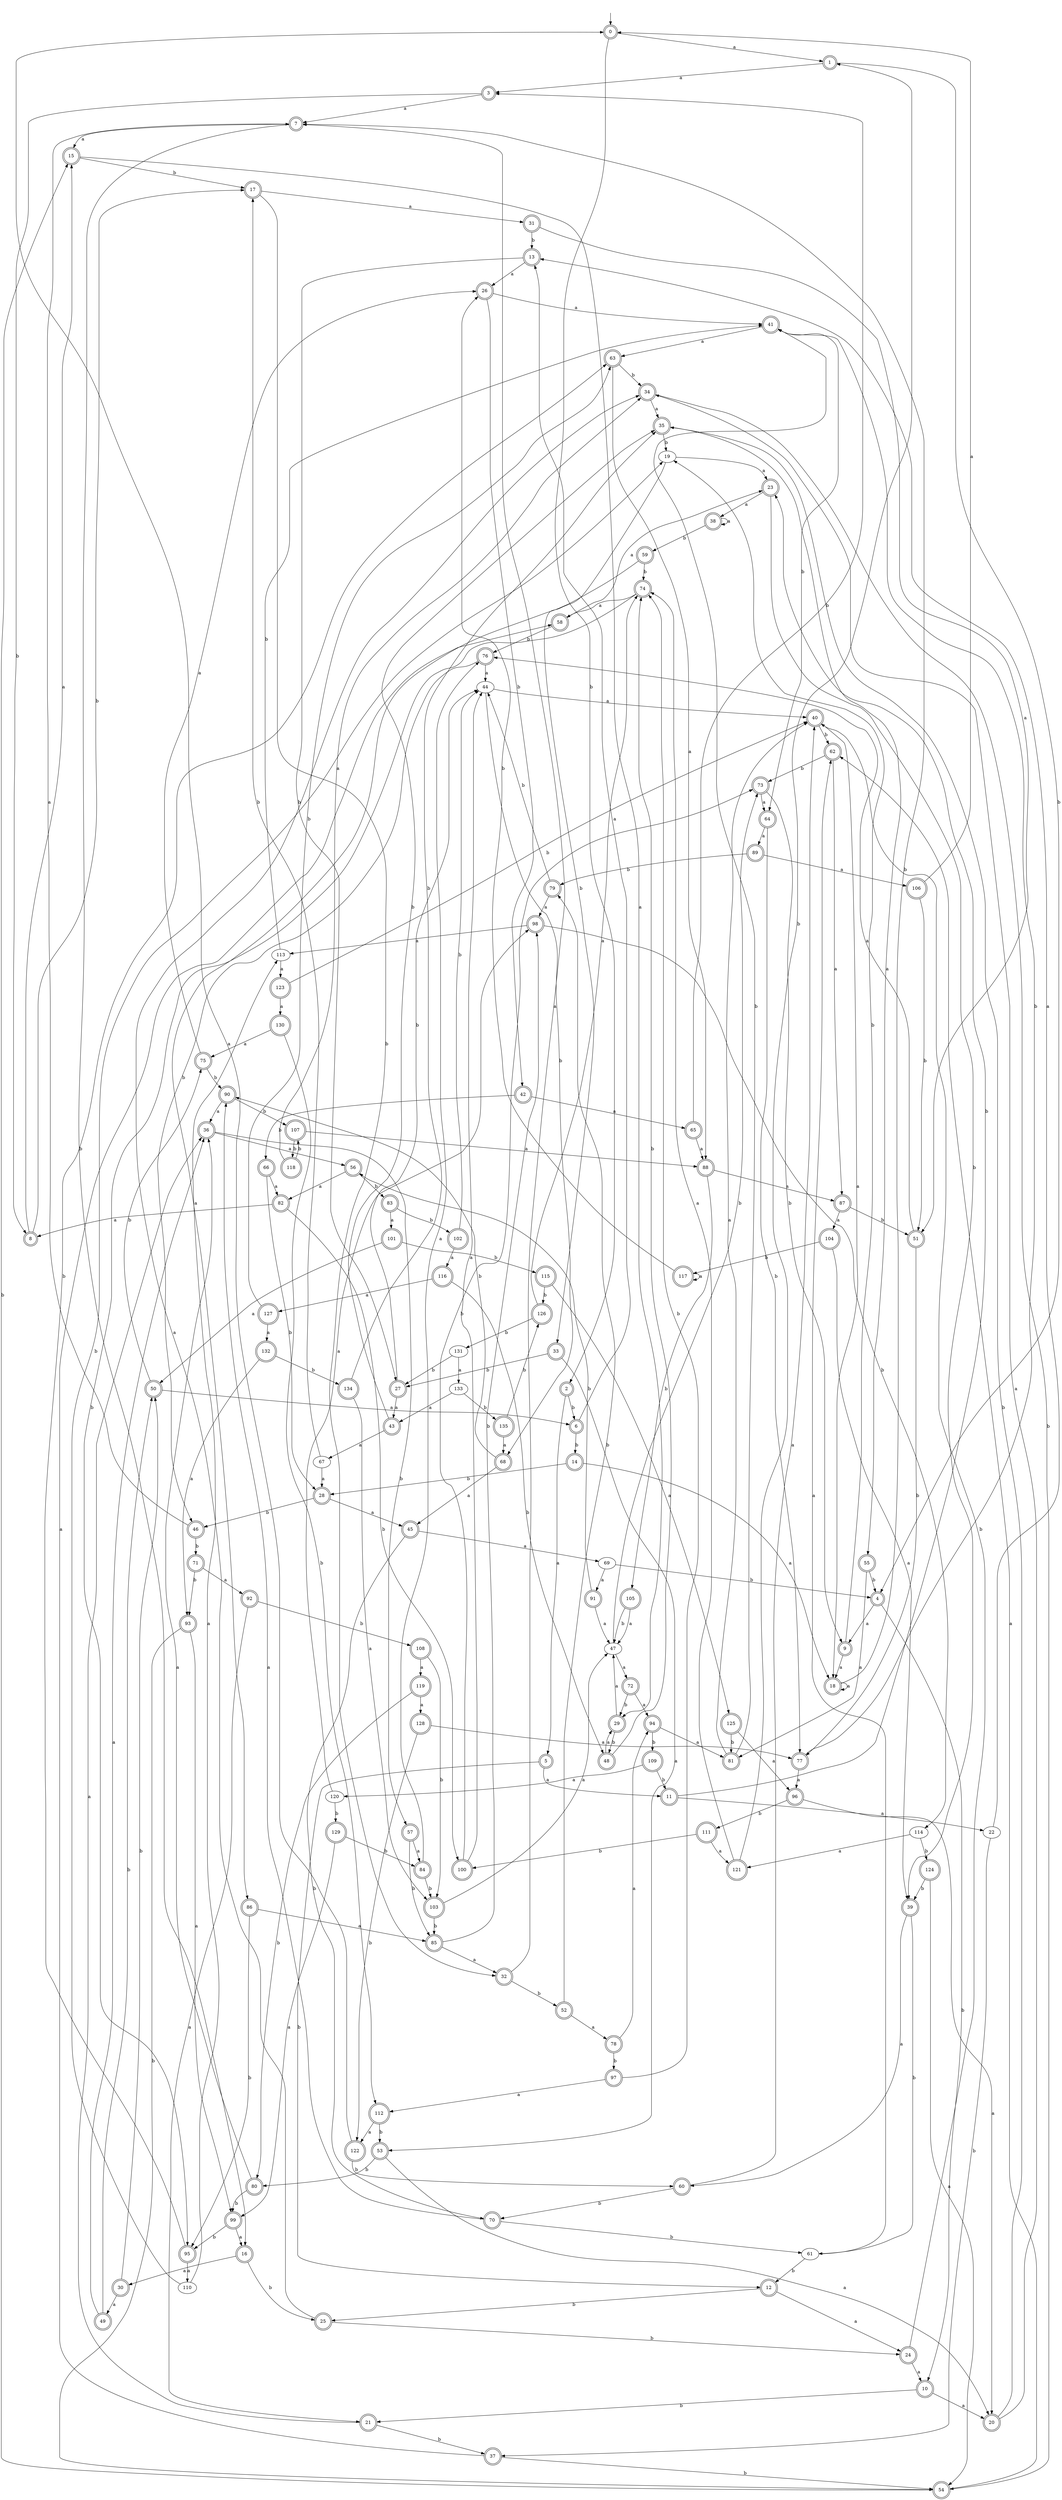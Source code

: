 digraph RandomDFA {
  __start0 [label="", shape=none];
  __start0 -> 0 [label=""];
  0 [shape=circle] [shape=doublecircle]
  0 -> 1 [label="a"]
  0 -> 2 [label="b"]
  1 [shape=doublecircle]
  1 -> 3 [label="a"]
  1 -> 4 [label="b"]
  2 [shape=doublecircle]
  2 -> 5 [label="a"]
  2 -> 6 [label="b"]
  3 [shape=doublecircle]
  3 -> 7 [label="a"]
  3 -> 8 [label="b"]
  4 [shape=doublecircle]
  4 -> 9 [label="a"]
  4 -> 10 [label="b"]
  5 [shape=doublecircle]
  5 -> 11 [label="a"]
  5 -> 12 [label="b"]
  6 [shape=doublecircle]
  6 -> 13 [label="a"]
  6 -> 14 [label="b"]
  7 [shape=doublecircle]
  7 -> 15 [label="a"]
  7 -> 16 [label="b"]
  8 [shape=doublecircle]
  8 -> 15 [label="a"]
  8 -> 17 [label="b"]
  9 [shape=doublecircle]
  9 -> 18 [label="a"]
  9 -> 19 [label="b"]
  10 [shape=doublecircle]
  10 -> 20 [label="a"]
  10 -> 21 [label="b"]
  11 [shape=doublecircle]
  11 -> 22 [label="a"]
  11 -> 23 [label="b"]
  12 [shape=doublecircle]
  12 -> 24 [label="a"]
  12 -> 25 [label="b"]
  13 [shape=doublecircle]
  13 -> 26 [label="a"]
  13 -> 27 [label="b"]
  14 [shape=doublecircle]
  14 -> 18 [label="a"]
  14 -> 28 [label="b"]
  15 [shape=doublecircle]
  15 -> 29 [label="a"]
  15 -> 17 [label="b"]
  16 [shape=doublecircle]
  16 -> 30 [label="a"]
  16 -> 25 [label="b"]
  17 [shape=doublecircle]
  17 -> 31 [label="a"]
  17 -> 32 [label="b"]
  18 [shape=doublecircle]
  18 -> 18 [label="a"]
  18 -> 7 [label="b"]
  19
  19 -> 23 [label="a"]
  19 -> 33 [label="b"]
  20 [shape=doublecircle]
  20 -> 34 [label="a"]
  20 -> 35 [label="b"]
  21 [shape=doublecircle]
  21 -> 36 [label="a"]
  21 -> 37 [label="b"]
  22
  22 -> 13 [label="a"]
  22 -> 37 [label="b"]
  23 [shape=doublecircle]
  23 -> 38 [label="a"]
  23 -> 39 [label="b"]
  24 [shape=doublecircle]
  24 -> 10 [label="a"]
  24 -> 40 [label="b"]
  25 [shape=doublecircle]
  25 -> 34 [label="a"]
  25 -> 24 [label="b"]
  26 [shape=doublecircle]
  26 -> 41 [label="a"]
  26 -> 42 [label="b"]
  27 [shape=doublecircle]
  27 -> 43 [label="a"]
  27 -> 44 [label="b"]
  28 [shape=doublecircle]
  28 -> 45 [label="a"]
  28 -> 46 [label="b"]
  29 [shape=doublecircle]
  29 -> 47 [label="a"]
  29 -> 48 [label="b"]
  30 [shape=doublecircle]
  30 -> 49 [label="a"]
  30 -> 50 [label="b"]
  31 [shape=doublecircle]
  31 -> 51 [label="a"]
  31 -> 13 [label="b"]
  32 [shape=doublecircle]
  32 -> 7 [label="a"]
  32 -> 52 [label="b"]
  33 [shape=doublecircle]
  33 -> 53 [label="a"]
  33 -> 27 [label="b"]
  34 [shape=doublecircle]
  34 -> 35 [label="a"]
  34 -> 54 [label="b"]
  35 [shape=doublecircle]
  35 -> 55 [label="a"]
  35 -> 19 [label="b"]
  36 [shape=doublecircle]
  36 -> 56 [label="a"]
  36 -> 57 [label="b"]
  37 [shape=doublecircle]
  37 -> 58 [label="a"]
  37 -> 54 [label="b"]
  38 [shape=doublecircle]
  38 -> 38 [label="a"]
  38 -> 59 [label="b"]
  39 [shape=doublecircle]
  39 -> 60 [label="a"]
  39 -> 61 [label="b"]
  40 [shape=doublecircle]
  40 -> 18 [label="a"]
  40 -> 62 [label="b"]
  41 [shape=doublecircle]
  41 -> 63 [label="a"]
  41 -> 64 [label="b"]
  42 [shape=doublecircle]
  42 -> 65 [label="a"]
  42 -> 66 [label="b"]
  43 [shape=doublecircle]
  43 -> 67 [label="a"]
  43 -> 35 [label="b"]
  44
  44 -> 40 [label="a"]
  44 -> 68 [label="b"]
  45 [shape=doublecircle]
  45 -> 69 [label="a"]
  45 -> 70 [label="b"]
  46 [shape=doublecircle]
  46 -> 7 [label="a"]
  46 -> 71 [label="b"]
  47
  47 -> 72 [label="a"]
  47 -> 73 [label="b"]
  48 [shape=doublecircle]
  48 -> 29 [label="a"]
  48 -> 74 [label="b"]
  49 [shape=doublecircle]
  49 -> 36 [label="a"]
  49 -> 50 [label="b"]
  50 [shape=doublecircle]
  50 -> 6 [label="a"]
  50 -> 75 [label="b"]
  51 [shape=doublecircle]
  51 -> 76 [label="a"]
  51 -> 77 [label="b"]
  52 [shape=doublecircle]
  52 -> 78 [label="a"]
  52 -> 79 [label="b"]
  53 [shape=doublecircle]
  53 -> 20 [label="a"]
  53 -> 80 [label="b"]
  54 [shape=doublecircle]
  54 -> 62 [label="a"]
  54 -> 15 [label="b"]
  55 [shape=doublecircle]
  55 -> 81 [label="a"]
  55 -> 4 [label="b"]
  56 [shape=doublecircle]
  56 -> 82 [label="a"]
  56 -> 83 [label="b"]
  57 [shape=doublecircle]
  57 -> 84 [label="a"]
  57 -> 85 [label="b"]
  58 [shape=doublecircle]
  58 -> 23 [label="a"]
  58 -> 76 [label="b"]
  59 [shape=doublecircle]
  59 -> 86 [label="a"]
  59 -> 74 [label="b"]
  60 [shape=doublecircle]
  60 -> 40 [label="a"]
  60 -> 70 [label="b"]
  61
  61 -> 62 [label="a"]
  61 -> 12 [label="b"]
  62 [shape=doublecircle]
  62 -> 87 [label="a"]
  62 -> 73 [label="b"]
  63 [shape=doublecircle]
  63 -> 88 [label="a"]
  63 -> 34 [label="b"]
  64 [shape=doublecircle]
  64 -> 89 [label="a"]
  64 -> 77 [label="b"]
  65 [shape=doublecircle]
  65 -> 88 [label="a"]
  65 -> 3 [label="b"]
  66 [shape=doublecircle]
  66 -> 82 [label="a"]
  66 -> 28 [label="b"]
  67
  67 -> 28 [label="a"]
  67 -> 17 [label="b"]
  68 [shape=doublecircle]
  68 -> 45 [label="a"]
  68 -> 90 [label="b"]
  69
  69 -> 91 [label="a"]
  69 -> 4 [label="b"]
  70 [shape=doublecircle]
  70 -> 90 [label="a"]
  70 -> 61 [label="b"]
  71 [shape=doublecircle]
  71 -> 92 [label="a"]
  71 -> 93 [label="b"]
  72 [shape=doublecircle]
  72 -> 94 [label="a"]
  72 -> 29 [label="b"]
  73 [shape=doublecircle]
  73 -> 64 [label="a"]
  73 -> 9 [label="b"]
  74 [shape=doublecircle]
  74 -> 58 [label="a"]
  74 -> 95 [label="b"]
  75 [shape=doublecircle]
  75 -> 26 [label="a"]
  75 -> 90 [label="b"]
  76 [shape=doublecircle]
  76 -> 44 [label="a"]
  76 -> 46 [label="b"]
  77 [shape=doublecircle]
  77 -> 96 [label="a"]
  77 -> 41 [label="b"]
  78 [shape=doublecircle]
  78 -> 94 [label="a"]
  78 -> 97 [label="b"]
  79 [shape=doublecircle]
  79 -> 98 [label="a"]
  79 -> 44 [label="b"]
  80 [shape=doublecircle]
  80 -> 36 [label="a"]
  80 -> 99 [label="b"]
  81 [shape=doublecircle]
  81 -> 40 [label="a"]
  81 -> 41 [label="b"]
  82 [shape=doublecircle]
  82 -> 8 [label="a"]
  82 -> 100 [label="b"]
  83 [shape=doublecircle]
  83 -> 101 [label="a"]
  83 -> 102 [label="b"]
  84 [shape=doublecircle]
  84 -> 76 [label="a"]
  84 -> 103 [label="b"]
  85 [shape=doublecircle]
  85 -> 32 [label="a"]
  85 -> 98 [label="b"]
  86 [shape=doublecircle]
  86 -> 85 [label="a"]
  86 -> 95 [label="b"]
  87 [shape=doublecircle]
  87 -> 104 [label="a"]
  87 -> 51 [label="b"]
  88 [shape=doublecircle]
  88 -> 87 [label="a"]
  88 -> 105 [label="b"]
  89 [shape=doublecircle]
  89 -> 106 [label="a"]
  89 -> 79 [label="b"]
  90 [shape=doublecircle]
  90 -> 36 [label="a"]
  90 -> 107 [label="b"]
  91 [shape=doublecircle]
  91 -> 47 [label="a"]
  91 -> 56 [label="b"]
  92 [shape=doublecircle]
  92 -> 21 [label="a"]
  92 -> 108 [label="b"]
  93 [shape=doublecircle]
  93 -> 99 [label="a"]
  93 -> 54 [label="b"]
  94 [shape=doublecircle]
  94 -> 81 [label="a"]
  94 -> 109 [label="b"]
  95 [shape=doublecircle]
  95 -> 110 [label="a"]
  95 -> 63 [label="b"]
  96 [shape=doublecircle]
  96 -> 20 [label="a"]
  96 -> 111 [label="b"]
  97 [shape=doublecircle]
  97 -> 112 [label="a"]
  97 -> 74 [label="b"]
  98 [shape=doublecircle]
  98 -> 113 [label="a"]
  98 -> 114 [label="b"]
  99 [shape=doublecircle]
  99 -> 16 [label="a"]
  99 -> 95 [label="b"]
  100 [shape=doublecircle]
  100 -> 44 [label="a"]
  100 -> 73 [label="b"]
  101 [shape=doublecircle]
  101 -> 50 [label="a"]
  101 -> 115 [label="b"]
  102 [shape=doublecircle]
  102 -> 116 [label="a"]
  102 -> 44 [label="b"]
  103 [shape=doublecircle]
  103 -> 47 [label="a"]
  103 -> 85 [label="b"]
  104 [shape=doublecircle]
  104 -> 39 [label="a"]
  104 -> 117 [label="b"]
  105 [shape=doublecircle]
  105 -> 47 [label="a"]
  105 -> 47 [label="b"]
  106 [shape=doublecircle]
  106 -> 0 [label="a"]
  106 -> 51 [label="b"]
  107 [shape=doublecircle]
  107 -> 88 [label="a"]
  107 -> 118 [label="b"]
  108 [shape=doublecircle]
  108 -> 119 [label="a"]
  108 -> 103 [label="b"]
  109 [shape=doublecircle]
  109 -> 120 [label="a"]
  109 -> 11 [label="b"]
  110
  110 -> 113 [label="a"]
  110 -> 19 [label="b"]
  111 [shape=doublecircle]
  111 -> 121 [label="a"]
  111 -> 100 [label="b"]
  112 [shape=doublecircle]
  112 -> 122 [label="a"]
  112 -> 53 [label="b"]
  113
  113 -> 123 [label="a"]
  113 -> 41 [label="b"]
  114
  114 -> 121 [label="a"]
  114 -> 124 [label="b"]
  115 [shape=doublecircle]
  115 -> 125 [label="a"]
  115 -> 126 [label="b"]
  116 [shape=doublecircle]
  116 -> 127 [label="a"]
  116 -> 48 [label="b"]
  117 [shape=doublecircle]
  117 -> 117 [label="a"]
  117 -> 26 [label="b"]
  118 [shape=doublecircle]
  118 -> 34 [label="a"]
  118 -> 107 [label="b"]
  119 [shape=doublecircle]
  119 -> 128 [label="a"]
  119 -> 80 [label="b"]
  120
  120 -> 98 [label="a"]
  120 -> 129 [label="b"]
  121 [shape=doublecircle]
  121 -> 74 [label="a"]
  121 -> 1 [label="b"]
  122 [shape=doublecircle]
  122 -> 0 [label="a"]
  122 -> 60 [label="b"]
  123 [shape=doublecircle]
  123 -> 130 [label="a"]
  123 -> 40 [label="b"]
  124 [shape=doublecircle]
  124 -> 54 [label="a"]
  124 -> 39 [label="b"]
  125 [shape=doublecircle]
  125 -> 96 [label="a"]
  125 -> 81 [label="b"]
  126 [shape=doublecircle]
  126 -> 74 [label="a"]
  126 -> 131 [label="b"]
  127 [shape=doublecircle]
  127 -> 132 [label="a"]
  127 -> 63 [label="b"]
  128 [shape=doublecircle]
  128 -> 77 [label="a"]
  128 -> 122 [label="b"]
  129 [shape=doublecircle]
  129 -> 99 [label="a"]
  129 -> 84 [label="b"]
  130 [shape=doublecircle]
  130 -> 75 [label="a"]
  130 -> 112 [label="b"]
  131
  131 -> 133 [label="a"]
  131 -> 27 [label="b"]
  132 [shape=doublecircle]
  132 -> 93 [label="a"]
  132 -> 134 [label="b"]
  133
  133 -> 43 [label="a"]
  133 -> 135 [label="b"]
  134 [shape=doublecircle]
  134 -> 103 [label="a"]
  134 -> 35 [label="b"]
  135 [shape=doublecircle]
  135 -> 68 [label="a"]
  135 -> 126 [label="b"]
}
